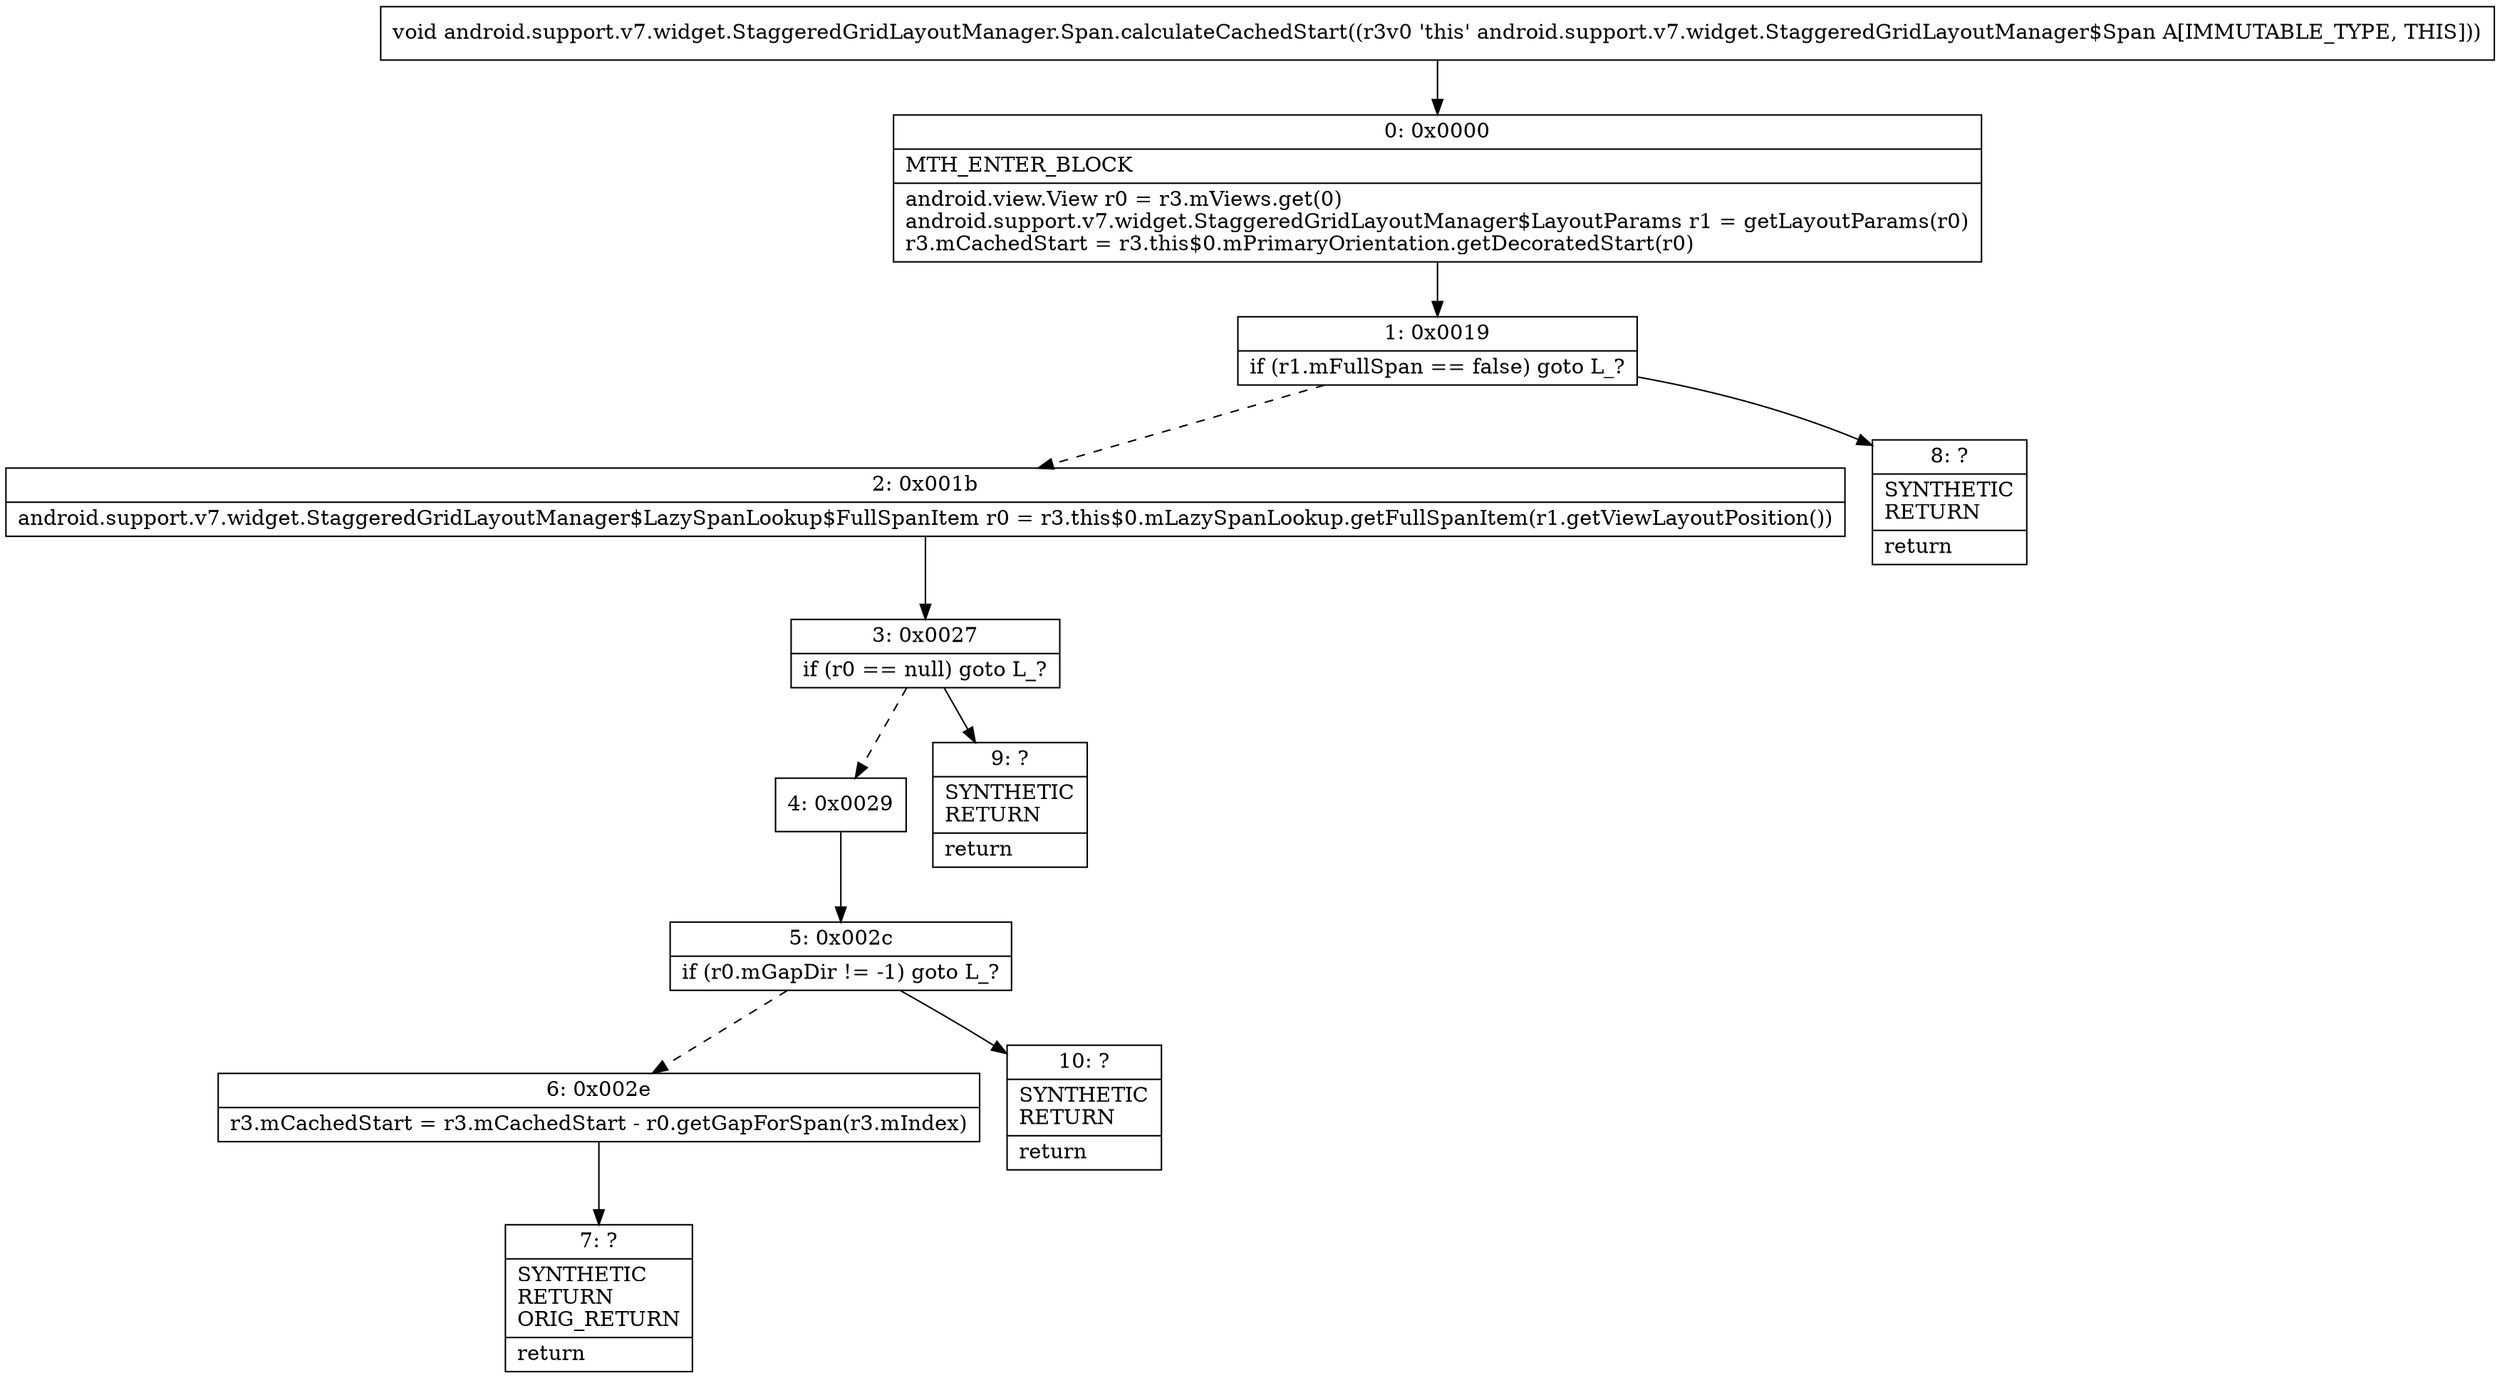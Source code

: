 digraph "CFG forandroid.support.v7.widget.StaggeredGridLayoutManager.Span.calculateCachedStart()V" {
Node_0 [shape=record,label="{0\:\ 0x0000|MTH_ENTER_BLOCK\l|android.view.View r0 = r3.mViews.get(0)\landroid.support.v7.widget.StaggeredGridLayoutManager$LayoutParams r1 = getLayoutParams(r0)\lr3.mCachedStart = r3.this$0.mPrimaryOrientation.getDecoratedStart(r0)\l}"];
Node_1 [shape=record,label="{1\:\ 0x0019|if (r1.mFullSpan == false) goto L_?\l}"];
Node_2 [shape=record,label="{2\:\ 0x001b|android.support.v7.widget.StaggeredGridLayoutManager$LazySpanLookup$FullSpanItem r0 = r3.this$0.mLazySpanLookup.getFullSpanItem(r1.getViewLayoutPosition())\l}"];
Node_3 [shape=record,label="{3\:\ 0x0027|if (r0 == null) goto L_?\l}"];
Node_4 [shape=record,label="{4\:\ 0x0029}"];
Node_5 [shape=record,label="{5\:\ 0x002c|if (r0.mGapDir != \-1) goto L_?\l}"];
Node_6 [shape=record,label="{6\:\ 0x002e|r3.mCachedStart = r3.mCachedStart \- r0.getGapForSpan(r3.mIndex)\l}"];
Node_7 [shape=record,label="{7\:\ ?|SYNTHETIC\lRETURN\lORIG_RETURN\l|return\l}"];
Node_8 [shape=record,label="{8\:\ ?|SYNTHETIC\lRETURN\l|return\l}"];
Node_9 [shape=record,label="{9\:\ ?|SYNTHETIC\lRETURN\l|return\l}"];
Node_10 [shape=record,label="{10\:\ ?|SYNTHETIC\lRETURN\l|return\l}"];
MethodNode[shape=record,label="{void android.support.v7.widget.StaggeredGridLayoutManager.Span.calculateCachedStart((r3v0 'this' android.support.v7.widget.StaggeredGridLayoutManager$Span A[IMMUTABLE_TYPE, THIS])) }"];
MethodNode -> Node_0;
Node_0 -> Node_1;
Node_1 -> Node_2[style=dashed];
Node_1 -> Node_8;
Node_2 -> Node_3;
Node_3 -> Node_4[style=dashed];
Node_3 -> Node_9;
Node_4 -> Node_5;
Node_5 -> Node_6[style=dashed];
Node_5 -> Node_10;
Node_6 -> Node_7;
}

